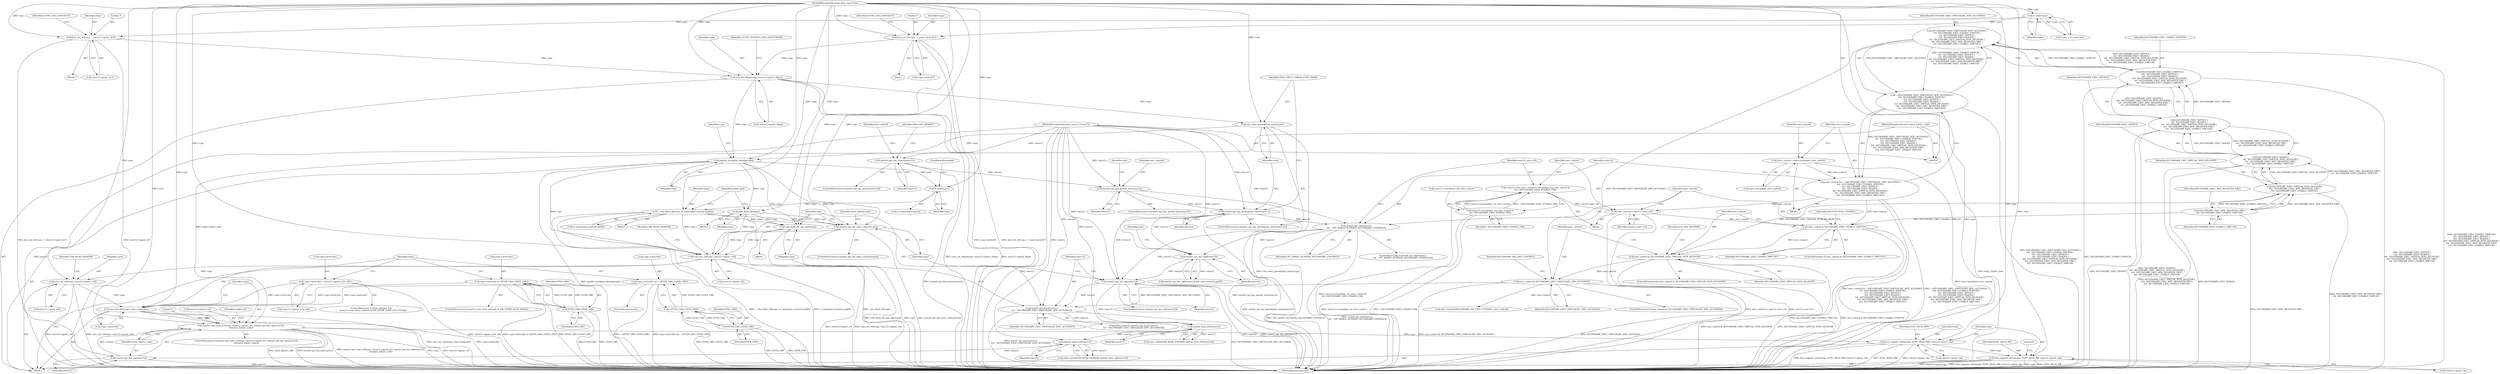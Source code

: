 digraph "0_linux_51aa68e7d57e3217192d88ce90fd5b8ef29ec94f@API" {
"1001007" [label="(Call,kvm_register_write(vcpu, VCPU_REGS_RSP, vmcs12->guest_rsp))"];
"1000962" [label="(Call,nested_vmx_load_cr3(vcpu, vmcs12->guest_cr3, nested_cpu_has_ept(vmcs12),\n\t\t\t\tentry_failure_code))"];
"1000954" [label="(Call,vmx_set_efer(vcpu, vcpu->arch.efer))"];
"1000901" [label="(Call,vmx_set_cr4(vcpu, vmcs12->guest_cr4))"];
"1000892" [label="(Call,vmx_set_cr0(vcpu, vmcs12->guest_cr0))"];
"1000850" [label="(Call,vmx_flush_tlb(vcpu))"];
"1000673" [label="(Call,update_exception_bitmap(vcpu))"];
"1000396" [label="(Call,vmx_set_rflags(vcpu, vmcs12->guest_rflags))"];
"1000323" [label="(Call,kvm_set_dr(vcpu, 7, vmcs12->guest_dr7))"];
"1000130" [label="(Call,to_vmx(vcpu))"];
"1000122" [label="(MethodParameterIn,struct kvm_vcpu *vcpu)"];
"1000336" [label="(Call,kvm_set_dr(vcpu, 7, vcpu->arch.dr7))"];
"1000488" [label="(Call,vmx_start_preemption_timer(vcpu))"];
"1000890" [label="(Call,vmx_flush_tlb_ept_only(vcpu))"];
"1000835" [label="(Call,__vmx_flush_tlb(vcpu, to_vmx(vcpu)->nested.vpid02))"];
"1000839" [label="(Call,to_vmx(vcpu))"];
"1000875" [label="(Call,nested_ept_init_mmu_context(vcpu))"];
"1000934" [label="(Call,vcpu->arch.efer |= (EFER_LMA | EFER_LME))"];
"1000940" [label="(Call,EFER_LMA | EFER_LME)"];
"1000918" [label="(Call,vcpu->arch.efer = vmcs12->guest_ia32_efer)"];
"1000944" [label="(Call,vcpu->arch.efer &= ~(EFER_LMA | EFER_LME))"];
"1000950" [label="(Call,~(EFER_LMA | EFER_LME))"];
"1000951" [label="(Call,EFER_LMA | EFER_LME)"];
"1000967" [label="(Call,nested_cpu_has_ept(vmcs12))"];
"1000908" [label="(Call,nested_read_cr4(vmcs12))"];
"1000899" [label="(Call,nested_read_cr0(vmcs12))"];
"1000871" [label="(Call,nested_cpu_has_ept(vmcs12))"];
"1000800" [label="(Call,nested_cpu_has_vpid(vmcs12))"];
"1000531" [label="(Call,nested_cpu_has(vmcs12,\n\t\t\t\t   CPU_BASED_ACTIVATE_SECONDARY_CONTROLS))"];
"1000486" [label="(Call,nested_cpu_has_preemption_timer(vmcs12))"];
"1000448" [label="(Call,nested_cpu_has_posted_intr(vmcs12))"];
"1000417" [label="(Call,nested_cpu_has_xsaves(vmcs12))"];
"1000123" [label="(MethodParameterIn,struct vmcs12 *vmcs12)"];
"1000886" [label="(Call,nested_cpu_has2(vmcs12,\n\t\t\t\t   SECONDARY_EXEC_VIRTUALIZE_APIC_ACCESSES))"];
"1000583" [label="(Call,exec_control & SECONDARY_EXEC_VIRTUALIZE_APIC_ACCESSES)"];
"1000553" [label="(Call,exec_control & SECONDARY_EXEC_VIRTUAL_INTR_DELIVERY)"];
"1000546" [label="(Call,exec_control & SECONDARY_EXEC_ENABLE_VMFUNC)"];
"1000514" [label="(Call,exec_control &= ~(SECONDARY_EXEC_VIRTUALIZE_APIC_ACCESSES |\n\t\t\t\t  SECONDARY_EXEC_ENABLE_INVPCID |\n\t\t\t\t  SECONDARY_EXEC_RDTSCP |\n\t\t\t\t  SECONDARY_EXEC_XSAVES |\n\t\t\t\t  SECONDARY_EXEC_VIRTUAL_INTR_DELIVERY |\n\t\t\t\t  SECONDARY_EXEC_APIC_REGISTER_VIRT |\n\t\t\t\t  SECONDARY_EXEC_ENABLE_VMFUNC))"];
"1000509" [label="(Call,exec_control = vmx->secondary_exec_control)"];
"1000516" [label="(Call,~(SECONDARY_EXEC_VIRTUALIZE_APIC_ACCESSES |\n\t\t\t\t  SECONDARY_EXEC_ENABLE_INVPCID |\n\t\t\t\t  SECONDARY_EXEC_RDTSCP |\n\t\t\t\t  SECONDARY_EXEC_XSAVES |\n\t\t\t\t  SECONDARY_EXEC_VIRTUAL_INTR_DELIVERY |\n\t\t\t\t  SECONDARY_EXEC_APIC_REGISTER_VIRT |\n\t\t\t\t  SECONDARY_EXEC_ENABLE_VMFUNC))"];
"1000517" [label="(Call,SECONDARY_EXEC_VIRTUALIZE_APIC_ACCESSES |\n\t\t\t\t  SECONDARY_EXEC_ENABLE_INVPCID |\n\t\t\t\t  SECONDARY_EXEC_RDTSCP |\n\t\t\t\t  SECONDARY_EXEC_XSAVES |\n\t\t\t\t  SECONDARY_EXEC_VIRTUAL_INTR_DELIVERY |\n\t\t\t\t  SECONDARY_EXEC_APIC_REGISTER_VIRT |\n\t\t\t\t  SECONDARY_EXEC_ENABLE_VMFUNC)"];
"1000519" [label="(Call,SECONDARY_EXEC_ENABLE_INVPCID |\n\t\t\t\t  SECONDARY_EXEC_RDTSCP |\n\t\t\t\t  SECONDARY_EXEC_XSAVES |\n\t\t\t\t  SECONDARY_EXEC_VIRTUAL_INTR_DELIVERY |\n\t\t\t\t  SECONDARY_EXEC_APIC_REGISTER_VIRT |\n\t\t\t\t  SECONDARY_EXEC_ENABLE_VMFUNC)"];
"1000521" [label="(Call,SECONDARY_EXEC_RDTSCP |\n\t\t\t\t  SECONDARY_EXEC_XSAVES |\n\t\t\t\t  SECONDARY_EXEC_VIRTUAL_INTR_DELIVERY |\n\t\t\t\t  SECONDARY_EXEC_APIC_REGISTER_VIRT |\n\t\t\t\t  SECONDARY_EXEC_ENABLE_VMFUNC)"];
"1000523" [label="(Call,SECONDARY_EXEC_XSAVES |\n\t\t\t\t  SECONDARY_EXEC_VIRTUAL_INTR_DELIVERY |\n\t\t\t\t  SECONDARY_EXEC_APIC_REGISTER_VIRT |\n\t\t\t\t  SECONDARY_EXEC_ENABLE_VMFUNC)"];
"1000525" [label="(Call,SECONDARY_EXEC_VIRTUAL_INTR_DELIVERY |\n\t\t\t\t  SECONDARY_EXEC_APIC_REGISTER_VIRT |\n\t\t\t\t  SECONDARY_EXEC_ENABLE_VMFUNC)"];
"1000527" [label="(Call,SECONDARY_EXEC_APIC_REGISTER_VIRT |\n\t\t\t\t  SECONDARY_EXEC_ENABLE_VMFUNC)"];
"1000542" [label="(Call,exec_control |= vmcs12_exec_ctrl)"];
"1000535" [label="(Call,vmcs12_exec_ctrl = vmcs12->secondary_vm_exec_control &\n\t\t\t\t~SECONDARY_EXEC_ENABLE_PML)"];
"1000537" [label="(Call,vmcs12->secondary_vm_exec_control &\n\t\t\t\t~SECONDARY_EXEC_ENABLE_PML)"];
"1000125" [label="(MethodParameterIn,u32 *entry_failure_code)"];
"1001013" [label="(Call,kvm_register_write(vcpu, VCPU_REGS_RIP, vmcs12->guest_rip))"];
"1000804" [label="(Identifier,vmx)"];
"1000339" [label="(Call,vcpu->arch.dr7)"];
"1000840" [label="(Identifier,vcpu)"];
"1000524" [label="(Identifier,SECONDARY_EXEC_XSAVES)"];
"1000517" [label="(Call,SECONDARY_EXEC_VIRTUALIZE_APIC_ACCESSES |\n\t\t\t\t  SECONDARY_EXEC_ENABLE_INVPCID |\n\t\t\t\t  SECONDARY_EXEC_RDTSCP |\n\t\t\t\t  SECONDARY_EXEC_XSAVES |\n\t\t\t\t  SECONDARY_EXEC_VIRTUAL_INTR_DELIVERY |\n\t\t\t\t  SECONDARY_EXEC_APIC_REGISTER_VIRT |\n\t\t\t\t  SECONDARY_EXEC_ENABLE_VMFUNC)"];
"1000553" [label="(Call,exec_control & SECONDARY_EXEC_VIRTUAL_INTR_DELIVERY)"];
"1000885" [label="(ControlStructure,if (nested_cpu_has2(vmcs12,\n\t\t\t\t   SECONDARY_EXEC_VIRTUALIZE_APIC_ACCESSES)))"];
"1000582" [label="(ControlStructure,if (exec_control & SECONDARY_EXEC_VIRTUALIZE_APIC_ACCESSES))"];
"1000888" [label="(Identifier,SECONDARY_EXEC_VIRTUALIZE_APIC_ACCESSES)"];
"1000555" [label="(Identifier,SECONDARY_EXEC_VIRTUAL_INTR_DELIVERY)"];
"1000548" [label="(Identifier,SECONDARY_EXEC_ENABLE_VMFUNC)"];
"1000872" [label="(Identifier,vmcs12)"];
"1000835" [label="(Call,__vmx_flush_tlb(vcpu, to_vmx(vcpu)->nested.vpid02))"];
"1000583" [label="(Call,exec_control & SECONDARY_EXEC_VIRTUALIZE_APIC_ACCESSES)"];
"1001010" [label="(Call,vmcs12->guest_rsp)"];
"1000126" [label="(Block,)"];
"1000853" [label="(Identifier,enable_pml)"];
"1000417" [label="(Call,nested_cpu_has_xsaves(vmcs12))"];
"1000131" [label="(Identifier,vcpu)"];
"1000968" [label="(Identifier,vmcs12)"];
"1000799" [label="(Call,nested_cpu_has_vpid(vmcs12) && vmx->nested.vpid02)"];
"1000509" [label="(Call,exec_control = vmx->secondary_exec_control)"];
"1000874" [label="(ControlStructure,if (nested_ept_init_mmu_context(vcpu)))"];
"1000918" [label="(Call,vcpu->arch.efer = vmcs12->guest_ia32_efer)"];
"1001021" [label="(MethodReturn,static int)"];
"1000955" [label="(Identifier,vcpu)"];
"1000941" [label="(Identifier,EFER_LMA)"];
"1000534" [label="(Block,)"];
"1000907" [label="(Identifier,CR4_READ_SHADOW)"];
"1001016" [label="(Call,vmcs12->guest_rip)"];
"1000511" [label="(Call,vmx->secondary_exec_control)"];
"1000397" [label="(Identifier,vcpu)"];
"1000529" [label="(Identifier,SECONDARY_EXEC_ENABLE_VMFUNC)"];
"1000962" [label="(Call,nested_vmx_load_cr3(vcpu, vmcs12->guest_cr3, nested_cpu_has_ept(vmcs12),\n\t\t\t\tentry_failure_code))"];
"1000122" [label="(MethodParameterIn,struct kvm_vcpu *vcpu)"];
"1000891" [label="(Identifier,vcpu)"];
"1000547" [label="(Identifier,exec_control)"];
"1000454" [label="(Identifier,vmx)"];
"1000906" [label="(Call,vmcs_writel(CR4_READ_SHADOW, nested_read_cr4(vmcs12)))"];
"1000910" [label="(ControlStructure,if (from_vmentry &&\n\t    (vmcs12->vm_entry_controls & VM_ENTRY_LOAD_IA32_EFER)))"];
"1000326" [label="(Call,vmcs12->guest_dr7)"];
"1000550" [label="(Identifier,VM_FUNCTION_CONTROL)"];
"1000951" [label="(Call,EFER_LMA | EFER_LME)"];
"1000473" [label="(Identifier,exec_control)"];
"1000889" [label="(Block,)"];
"1000944" [label="(Call,vcpu->arch.efer &= ~(EFER_LMA | EFER_LME))"];
"1000880" [label="(Identifier,entry_failure_code)"];
"1000335" [label="(Block,)"];
"1001015" [label="(Identifier,VCPU_REGS_RIP)"];
"1000402" [label="(Identifier,GUEST_PENDING_DBG_EXCEPTIONS)"];
"1000844" [label="(Block,)"];
"1000485" [label="(ControlStructure,if (nested_cpu_has_preemption_timer(vmcs12)))"];
"1000396" [label="(Call,vmx_set_rflags(vcpu, vmcs12->guest_rflags))"];
"1000535" [label="(Call,vmcs12_exec_ctrl = vmcs12->secondary_vm_exec_control &\n\t\t\t\t~SECONDARY_EXEC_ENABLE_PML)"];
"1000836" [label="(Identifier,vcpu)"];
"1000586" [label="(Call,vmcs_write32(SECONDARY_VM_EXEC_CONTROL, exec_control))"];
"1000943" [label="(ControlStructure,else)"];
"1000801" [label="(Identifier,vmcs12)"];
"1000532" [label="(Identifier,vmcs12)"];
"1000519" [label="(Call,SECONDARY_EXEC_ENABLE_INVPCID |\n\t\t\t\t  SECONDARY_EXEC_RDTSCP |\n\t\t\t\t  SECONDARY_EXEC_XSAVES |\n\t\t\t\t  SECONDARY_EXEC_VIRTUAL_INTR_DELIVERY |\n\t\t\t\t  SECONDARY_EXEC_APIC_REGISTER_VIRT |\n\t\t\t\t  SECONDARY_EXEC_ENABLE_VMFUNC)"];
"1000530" [label="(ControlStructure,if (nested_cpu_has(vmcs12,\n\t\t\t\t   CPU_BASED_ACTIVATE_SECONDARY_CONTROLS)))"];
"1000508" [label="(Block,)"];
"1000673" [label="(Call,update_exception_bitmap(vcpu))"];
"1000125" [label="(MethodParameterIn,u32 *entry_failure_code)"];
"1000870" [label="(ControlStructure,if (nested_cpu_has_ept(vmcs12)))"];
"1000837" [label="(Call,to_vmx(vcpu)->nested.vpid02)"];
"1000447" [label="(ControlStructure,if (nested_cpu_has_posted_intr(vmcs12)))"];
"1000908" [label="(Call,nested_read_cr4(vmcs12))"];
"1000522" [label="(Identifier,SECONDARY_EXEC_RDTSCP)"];
"1000945" [label="(Call,vcpu->arch.efer)"];
"1000543" [label="(Identifier,exec_control)"];
"1000336" [label="(Call,kvm_set_dr(vcpu, 7, vcpu->arch.dr7))"];
"1000488" [label="(Call,vmx_start_preemption_timer(vcpu))"];
"1000850" [label="(Call,vmx_flush_tlb(vcpu))"];
"1000537" [label="(Call,vmcs12->secondary_vm_exec_control &\n\t\t\t\t~SECONDARY_EXEC_ENABLE_PML)"];
"1001014" [label="(Identifier,vcpu)"];
"1001009" [label="(Identifier,VCPU_REGS_RSP)"];
"1000899" [label="(Call,nested_read_cr0(vmcs12))"];
"1000487" [label="(Identifier,vmcs12)"];
"1000894" [label="(Call,vmcs12->guest_cr0)"];
"1001007" [label="(Call,kvm_register_write(vcpu, VCPU_REGS_RSP, vmcs12->guest_rsp))"];
"1000890" [label="(Call,vmx_flush_tlb_ept_only(vcpu))"];
"1000542" [label="(Call,exec_control |= vmcs12_exec_ctrl)"];
"1000903" [label="(Call,vmcs12->guest_cr4)"];
"1000545" [label="(ControlStructure,if (exec_control & SECONDARY_EXEC_ENABLE_VMFUNC))"];
"1000900" [label="(Identifier,vmcs12)"];
"1000510" [label="(Identifier,exec_control)"];
"1000521" [label="(Call,SECONDARY_EXEC_RDTSCP |\n\t\t\t\t  SECONDARY_EXEC_XSAVES |\n\t\t\t\t  SECONDARY_EXEC_VIRTUAL_INTR_DELIVERY |\n\t\t\t\t  SECONDARY_EXEC_APIC_REGISTER_VIRT |\n\t\t\t\t  SECONDARY_EXEC_ENABLE_VMFUNC)"];
"1000418" [label="(Identifier,vmcs12)"];
"1000886" [label="(Call,nested_cpu_has2(vmcs12,\n\t\t\t\t   SECONDARY_EXEC_VIRTUALIZE_APIC_ACCESSES))"];
"1000971" [label="(Literal,1)"];
"1000952" [label="(Identifier,EFER_LMA)"];
"1000123" [label="(MethodParameterIn,struct vmcs12 *vmcs12)"];
"1000523" [label="(Call,SECONDARY_EXEC_XSAVES |\n\t\t\t\t  SECONDARY_EXEC_VIRTUAL_INTR_DELIVERY |\n\t\t\t\t  SECONDARY_EXEC_APIC_REGISTER_VIRT |\n\t\t\t\t  SECONDARY_EXEC_ENABLE_VMFUNC)"];
"1000935" [label="(Call,vcpu->arch.efer)"];
"1000520" [label="(Identifier,SECONDARY_EXEC_ENABLE_INVPCID)"];
"1000825" [label="(Block,)"];
"1000934" [label="(Call,vcpu->arch.efer |= (EFER_LMA | EFER_LME))"];
"1001008" [label="(Identifier,vcpu)"];
"1000956" [label="(Call,vcpu->arch.efer)"];
"1000674" [label="(Identifier,vcpu)"];
"1000841" [label="(FieldIdentifier,nested)"];
"1000398" [label="(Call,vmcs12->guest_rflags)"];
"1000950" [label="(Call,~(EFER_LMA | EFER_LME))"];
"1000558" [label="(Identifier,EOI_EXIT_BITMAP0)"];
"1000871" [label="(Call,nested_cpu_has_ept(vmcs12))"];
"1000893" [label="(Identifier,vcpu)"];
"1000892" [label="(Call,vmx_set_cr0(vcpu, vmcs12->guest_cr0))"];
"1000963" [label="(Identifier,vcpu)"];
"1000838" [label="(Call,to_vmx(vcpu)->nested)"];
"1000940" [label="(Call,EFER_LMA | EFER_LME)"];
"1000533" [label="(Identifier,CPU_BASED_ACTIVATE_SECONDARY_CONTROLS)"];
"1000345" [label="(Identifier,GUEST_IA32_DEBUGCTL)"];
"1000919" [label="(Call,vcpu->arch.efer)"];
"1000924" [label="(Call,vmcs12->guest_ia32_efer)"];
"1000587" [label="(Identifier,SECONDARY_VM_EXEC_CONTROL)"];
"1000875" [label="(Call,nested_ept_init_mmu_context(vcpu))"];
"1000514" [label="(Call,exec_control &= ~(SECONDARY_EXEC_VIRTUALIZE_APIC_ACCESSES |\n\t\t\t\t  SECONDARY_EXEC_ENABLE_INVPCID |\n\t\t\t\t  SECONDARY_EXEC_RDTSCP |\n\t\t\t\t  SECONDARY_EXEC_XSAVES |\n\t\t\t\t  SECONDARY_EXEC_VIRTUAL_INTR_DELIVERY |\n\t\t\t\t  SECONDARY_EXEC_APIC_REGISTER_VIRT |\n\t\t\t\t  SECONDARY_EXEC_ENABLE_VMFUNC))"];
"1000330" [label="(Identifier,GUEST_IA32_DEBUGCTL)"];
"1000901" [label="(Call,vmx_set_cr4(vcpu, vmcs12->guest_cr4))"];
"1000953" [label="(Identifier,EFER_LME)"];
"1000954" [label="(Call,vmx_set_efer(vcpu, vcpu->arch.efer))"];
"1000544" [label="(Identifier,vmcs12_exec_ctrl)"];
"1000584" [label="(Identifier,exec_control)"];
"1000887" [label="(Identifier,vmcs12)"];
"1000678" [label="(Identifier,vcpu)"];
"1000552" [label="(ControlStructure,if (exec_control & SECONDARY_EXEC_VIRTUAL_INTR_DELIVERY))"];
"1000969" [label="(Identifier,entry_failure_code)"];
"1000526" [label="(Identifier,SECONDARY_EXEC_VIRTUAL_INTR_DELIVERY)"];
"1000538" [label="(Call,vmcs12->secondary_vm_exec_control)"];
"1000515" [label="(Identifier,exec_control)"];
"1000486" [label="(Call,nested_cpu_has_preemption_timer(vmcs12))"];
"1000449" [label="(Identifier,vmcs12)"];
"1000876" [label="(Identifier,vcpu)"];
"1000130" [label="(Call,to_vmx(vcpu))"];
"1000964" [label="(Call,vmcs12->guest_cr3)"];
"1000536" [label="(Identifier,vmcs12_exec_ctrl)"];
"1000585" [label="(Identifier,SECONDARY_EXEC_VIRTUALIZE_APIC_ACCESSES)"];
"1000967" [label="(Call,nested_cpu_has_ept(vmcs12))"];
"1000851" [label="(Identifier,vcpu)"];
"1000902" [label="(Identifier,vcpu)"];
"1000554" [label="(Identifier,exec_control)"];
"1000898" [label="(Identifier,CR0_READ_SHADOW)"];
"1000961" [label="(ControlStructure,if (nested_vmx_load_cr3(vcpu, vmcs12->guest_cr3, nested_cpu_has_ept(vmcs12),\n\t\t\t\tentry_failure_code)))"];
"1000324" [label="(Identifier,vcpu)"];
"1000942" [label="(Identifier,EFER_LME)"];
"1000448" [label="(Call,nested_cpu_has_posted_intr(vmcs12))"];
"1000528" [label="(Identifier,SECONDARY_EXEC_APIC_REGISTER_VIRT)"];
"1000323" [label="(Call,kvm_set_dr(vcpu, 7, vmcs12->guest_dr7))"];
"1000527" [label="(Call,SECONDARY_EXEC_APIC_REGISTER_VIRT |\n\t\t\t\t  SECONDARY_EXEC_ENABLE_VMFUNC)"];
"1000325" [label="(Literal,7)"];
"1000416" [label="(ControlStructure,if (nested_cpu_has_xsaves(vmcs12)))"];
"1000491" [label="(Identifier,PAGE_FAULT_ERROR_CODE_MASK)"];
"1000322" [label="(Block,)"];
"1000897" [label="(Call,vmcs_writel(CR0_READ_SHADOW, nested_read_cr0(vmcs12)))"];
"1000839" [label="(Call,to_vmx(vcpu))"];
"1000974" [label="(Identifier,enable_ept)"];
"1000800" [label="(Call,nested_cpu_has_vpid(vmcs12))"];
"1000928" [label="(ControlStructure,if (vmcs12->vm_entry_controls & VM_ENTRY_IA32E_MODE))"];
"1000546" [label="(Call,exec_control & SECONDARY_EXEC_ENABLE_VMFUNC)"];
"1000338" [label="(Literal,7)"];
"1000531" [label="(Call,nested_cpu_has(vmcs12,\n\t\t\t\t   CPU_BASED_ACTIVATE_SECONDARY_CONTROLS))"];
"1001013" [label="(Call,kvm_register_write(vcpu, VCPU_REGS_RIP, vmcs12->guest_rip))"];
"1000337" [label="(Identifier,vcpu)"];
"1000541" [label="(Identifier,~SECONDARY_EXEC_ENABLE_PML)"];
"1000128" [label="(Call,*vmx = to_vmx(vcpu))"];
"1001020" [label="(Literal,0)"];
"1000525" [label="(Call,SECONDARY_EXEC_VIRTUAL_INTR_DELIVERY |\n\t\t\t\t  SECONDARY_EXEC_APIC_REGISTER_VIRT |\n\t\t\t\t  SECONDARY_EXEC_ENABLE_VMFUNC)"];
"1000516" [label="(Call,~(SECONDARY_EXEC_VIRTUALIZE_APIC_ACCESSES |\n\t\t\t\t  SECONDARY_EXEC_ENABLE_INVPCID |\n\t\t\t\t  SECONDARY_EXEC_RDTSCP |\n\t\t\t\t  SECONDARY_EXEC_XSAVES |\n\t\t\t\t  SECONDARY_EXEC_VIRTUAL_INTR_DELIVERY |\n\t\t\t\t  SECONDARY_EXEC_APIC_REGISTER_VIRT |\n\t\t\t\t  SECONDARY_EXEC_ENABLE_VMFUNC))"];
"1000518" [label="(Identifier,SECONDARY_EXEC_VIRTUALIZE_APIC_ACCESSES)"];
"1000909" [label="(Identifier,vmcs12)"];
"1000425" [label="(Identifier,exec_control)"];
"1000420" [label="(Identifier,XSS_EXIT_BITMAP)"];
"1000489" [label="(Identifier,vcpu)"];
"1001007" -> "1000126"  [label="AST: "];
"1001007" -> "1001010"  [label="CFG: "];
"1001008" -> "1001007"  [label="AST: "];
"1001009" -> "1001007"  [label="AST: "];
"1001010" -> "1001007"  [label="AST: "];
"1001014" -> "1001007"  [label="CFG: "];
"1001007" -> "1001021"  [label="DDG: kvm_register_write(vcpu, VCPU_REGS_RSP, vmcs12->guest_rsp)"];
"1001007" -> "1001021"  [label="DDG: VCPU_REGS_RSP"];
"1001007" -> "1001021"  [label="DDG: vmcs12->guest_rsp"];
"1000962" -> "1001007"  [label="DDG: vcpu"];
"1000122" -> "1001007"  [label="DDG: vcpu"];
"1001007" -> "1001013"  [label="DDG: vcpu"];
"1000962" -> "1000961"  [label="AST: "];
"1000962" -> "1000969"  [label="CFG: "];
"1000963" -> "1000962"  [label="AST: "];
"1000964" -> "1000962"  [label="AST: "];
"1000967" -> "1000962"  [label="AST: "];
"1000969" -> "1000962"  [label="AST: "];
"1000971" -> "1000962"  [label="CFG: "];
"1000974" -> "1000962"  [label="CFG: "];
"1000962" -> "1001021"  [label="DDG: vmcs12->guest_cr3"];
"1000962" -> "1001021"  [label="DDG: entry_failure_code"];
"1000962" -> "1001021"  [label="DDG: nested_cpu_has_ept(vmcs12)"];
"1000962" -> "1001021"  [label="DDG: nested_vmx_load_cr3(vcpu, vmcs12->guest_cr3, nested_cpu_has_ept(vmcs12),\n\t\t\t\tentry_failure_code)"];
"1000962" -> "1001021"  [label="DDG: vcpu"];
"1000954" -> "1000962"  [label="DDG: vcpu"];
"1000122" -> "1000962"  [label="DDG: vcpu"];
"1000967" -> "1000962"  [label="DDG: vmcs12"];
"1000125" -> "1000962"  [label="DDG: entry_failure_code"];
"1000954" -> "1000126"  [label="AST: "];
"1000954" -> "1000956"  [label="CFG: "];
"1000955" -> "1000954"  [label="AST: "];
"1000956" -> "1000954"  [label="AST: "];
"1000963" -> "1000954"  [label="CFG: "];
"1000954" -> "1001021"  [label="DDG: vmx_set_efer(vcpu, vcpu->arch.efer)"];
"1000954" -> "1001021"  [label="DDG: vcpu->arch.efer"];
"1000901" -> "1000954"  [label="DDG: vcpu"];
"1000122" -> "1000954"  [label="DDG: vcpu"];
"1000934" -> "1000954"  [label="DDG: vcpu->arch.efer"];
"1000918" -> "1000954"  [label="DDG: vcpu->arch.efer"];
"1000944" -> "1000954"  [label="DDG: vcpu->arch.efer"];
"1000901" -> "1000126"  [label="AST: "];
"1000901" -> "1000903"  [label="CFG: "];
"1000902" -> "1000901"  [label="AST: "];
"1000903" -> "1000901"  [label="AST: "];
"1000907" -> "1000901"  [label="CFG: "];
"1000901" -> "1001021"  [label="DDG: vmcs12->guest_cr4"];
"1000901" -> "1001021"  [label="DDG: vmx_set_cr4(vcpu, vmcs12->guest_cr4)"];
"1000892" -> "1000901"  [label="DDG: vcpu"];
"1000122" -> "1000901"  [label="DDG: vcpu"];
"1000892" -> "1000126"  [label="AST: "];
"1000892" -> "1000894"  [label="CFG: "];
"1000893" -> "1000892"  [label="AST: "];
"1000894" -> "1000892"  [label="AST: "];
"1000898" -> "1000892"  [label="CFG: "];
"1000892" -> "1001021"  [label="DDG: vmx_set_cr0(vcpu, vmcs12->guest_cr0)"];
"1000892" -> "1001021"  [label="DDG: vmcs12->guest_cr0"];
"1000850" -> "1000892"  [label="DDG: vcpu"];
"1000890" -> "1000892"  [label="DDG: vcpu"];
"1000673" -> "1000892"  [label="DDG: vcpu"];
"1000835" -> "1000892"  [label="DDG: vcpu"];
"1000875" -> "1000892"  [label="DDG: vcpu"];
"1000122" -> "1000892"  [label="DDG: vcpu"];
"1000850" -> "1000844"  [label="AST: "];
"1000850" -> "1000851"  [label="CFG: "];
"1000851" -> "1000850"  [label="AST: "];
"1000853" -> "1000850"  [label="CFG: "];
"1000850" -> "1001021"  [label="DDG: vmx_flush_tlb(vcpu)"];
"1000673" -> "1000850"  [label="DDG: vcpu"];
"1000122" -> "1000850"  [label="DDG: vcpu"];
"1000850" -> "1000875"  [label="DDG: vcpu"];
"1000850" -> "1000890"  [label="DDG: vcpu"];
"1000673" -> "1000126"  [label="AST: "];
"1000673" -> "1000674"  [label="CFG: "];
"1000674" -> "1000673"  [label="AST: "];
"1000678" -> "1000673"  [label="CFG: "];
"1000673" -> "1001021"  [label="DDG: update_exception_bitmap(vcpu)"];
"1000396" -> "1000673"  [label="DDG: vcpu"];
"1000488" -> "1000673"  [label="DDG: vcpu"];
"1000122" -> "1000673"  [label="DDG: vcpu"];
"1000673" -> "1000839"  [label="DDG: vcpu"];
"1000673" -> "1000875"  [label="DDG: vcpu"];
"1000673" -> "1000890"  [label="DDG: vcpu"];
"1000396" -> "1000126"  [label="AST: "];
"1000396" -> "1000398"  [label="CFG: "];
"1000397" -> "1000396"  [label="AST: "];
"1000398" -> "1000396"  [label="AST: "];
"1000402" -> "1000396"  [label="CFG: "];
"1000396" -> "1001021"  [label="DDG: vmx_set_rflags(vcpu, vmcs12->guest_rflags)"];
"1000396" -> "1001021"  [label="DDG: vmcs12->guest_rflags"];
"1000323" -> "1000396"  [label="DDG: vcpu"];
"1000336" -> "1000396"  [label="DDG: vcpu"];
"1000122" -> "1000396"  [label="DDG: vcpu"];
"1000396" -> "1000488"  [label="DDG: vcpu"];
"1000323" -> "1000322"  [label="AST: "];
"1000323" -> "1000326"  [label="CFG: "];
"1000324" -> "1000323"  [label="AST: "];
"1000325" -> "1000323"  [label="AST: "];
"1000326" -> "1000323"  [label="AST: "];
"1000330" -> "1000323"  [label="CFG: "];
"1000323" -> "1001021"  [label="DDG: vmcs12->guest_dr7"];
"1000323" -> "1001021"  [label="DDG: kvm_set_dr(vcpu, 7, vmcs12->guest_dr7)"];
"1000130" -> "1000323"  [label="DDG: vcpu"];
"1000122" -> "1000323"  [label="DDG: vcpu"];
"1000130" -> "1000128"  [label="AST: "];
"1000130" -> "1000131"  [label="CFG: "];
"1000131" -> "1000130"  [label="AST: "];
"1000128" -> "1000130"  [label="CFG: "];
"1000130" -> "1000128"  [label="DDG: vcpu"];
"1000122" -> "1000130"  [label="DDG: vcpu"];
"1000130" -> "1000336"  [label="DDG: vcpu"];
"1000122" -> "1000121"  [label="AST: "];
"1000122" -> "1001021"  [label="DDG: vcpu"];
"1000122" -> "1000336"  [label="DDG: vcpu"];
"1000122" -> "1000488"  [label="DDG: vcpu"];
"1000122" -> "1000835"  [label="DDG: vcpu"];
"1000122" -> "1000839"  [label="DDG: vcpu"];
"1000122" -> "1000875"  [label="DDG: vcpu"];
"1000122" -> "1000890"  [label="DDG: vcpu"];
"1000122" -> "1001013"  [label="DDG: vcpu"];
"1000336" -> "1000335"  [label="AST: "];
"1000336" -> "1000339"  [label="CFG: "];
"1000337" -> "1000336"  [label="AST: "];
"1000338" -> "1000336"  [label="AST: "];
"1000339" -> "1000336"  [label="AST: "];
"1000345" -> "1000336"  [label="CFG: "];
"1000336" -> "1001021"  [label="DDG: vcpu->arch.dr7"];
"1000336" -> "1001021"  [label="DDG: kvm_set_dr(vcpu, 7, vcpu->arch.dr7)"];
"1000488" -> "1000485"  [label="AST: "];
"1000488" -> "1000489"  [label="CFG: "];
"1000489" -> "1000488"  [label="AST: "];
"1000491" -> "1000488"  [label="CFG: "];
"1000488" -> "1001021"  [label="DDG: vmx_start_preemption_timer(vcpu)"];
"1000890" -> "1000889"  [label="AST: "];
"1000890" -> "1000891"  [label="CFG: "];
"1000891" -> "1000890"  [label="AST: "];
"1000893" -> "1000890"  [label="CFG: "];
"1000890" -> "1001021"  [label="DDG: vmx_flush_tlb_ept_only(vcpu)"];
"1000835" -> "1000890"  [label="DDG: vcpu"];
"1000835" -> "1000825"  [label="AST: "];
"1000835" -> "1000837"  [label="CFG: "];
"1000836" -> "1000835"  [label="AST: "];
"1000837" -> "1000835"  [label="AST: "];
"1000853" -> "1000835"  [label="CFG: "];
"1000835" -> "1001021"  [label="DDG: __vmx_flush_tlb(vcpu, to_vmx(vcpu)->nested.vpid02)"];
"1000835" -> "1001021"  [label="DDG: to_vmx(vcpu)->nested.vpid02"];
"1000839" -> "1000835"  [label="DDG: vcpu"];
"1000835" -> "1000875"  [label="DDG: vcpu"];
"1000839" -> "1000838"  [label="AST: "];
"1000839" -> "1000840"  [label="CFG: "];
"1000840" -> "1000839"  [label="AST: "];
"1000841" -> "1000839"  [label="CFG: "];
"1000875" -> "1000874"  [label="AST: "];
"1000875" -> "1000876"  [label="CFG: "];
"1000876" -> "1000875"  [label="AST: "];
"1000880" -> "1000875"  [label="CFG: "];
"1000893" -> "1000875"  [label="CFG: "];
"1000875" -> "1001021"  [label="DDG: vcpu"];
"1000875" -> "1001021"  [label="DDG: nested_ept_init_mmu_context(vcpu)"];
"1000934" -> "1000928"  [label="AST: "];
"1000934" -> "1000940"  [label="CFG: "];
"1000935" -> "1000934"  [label="AST: "];
"1000940" -> "1000934"  [label="AST: "];
"1000955" -> "1000934"  [label="CFG: "];
"1000934" -> "1001021"  [label="DDG: vcpu->arch.efer |= (EFER_LMA | EFER_LME)"];
"1000934" -> "1001021"  [label="DDG: EFER_LMA | EFER_LME"];
"1000940" -> "1000934"  [label="DDG: EFER_LMA"];
"1000940" -> "1000934"  [label="DDG: EFER_LME"];
"1000940" -> "1000942"  [label="CFG: "];
"1000941" -> "1000940"  [label="AST: "];
"1000942" -> "1000940"  [label="AST: "];
"1000940" -> "1001021"  [label="DDG: EFER_LME"];
"1000940" -> "1001021"  [label="DDG: EFER_LMA"];
"1000918" -> "1000910"  [label="AST: "];
"1000918" -> "1000924"  [label="CFG: "];
"1000919" -> "1000918"  [label="AST: "];
"1000924" -> "1000918"  [label="AST: "];
"1000955" -> "1000918"  [label="CFG: "];
"1000918" -> "1001021"  [label="DDG: vmcs12->guest_ia32_efer"];
"1000944" -> "1000943"  [label="AST: "];
"1000944" -> "1000950"  [label="CFG: "];
"1000945" -> "1000944"  [label="AST: "];
"1000950" -> "1000944"  [label="AST: "];
"1000955" -> "1000944"  [label="CFG: "];
"1000944" -> "1001021"  [label="DDG: ~(EFER_LMA | EFER_LME)"];
"1000944" -> "1001021"  [label="DDG: vcpu->arch.efer &= ~(EFER_LMA | EFER_LME)"];
"1000950" -> "1000944"  [label="DDG: EFER_LMA | EFER_LME"];
"1000950" -> "1000951"  [label="CFG: "];
"1000951" -> "1000950"  [label="AST: "];
"1000950" -> "1001021"  [label="DDG: EFER_LMA | EFER_LME"];
"1000951" -> "1000950"  [label="DDG: EFER_LMA"];
"1000951" -> "1000950"  [label="DDG: EFER_LME"];
"1000951" -> "1000953"  [label="CFG: "];
"1000952" -> "1000951"  [label="AST: "];
"1000953" -> "1000951"  [label="AST: "];
"1000951" -> "1001021"  [label="DDG: EFER_LME"];
"1000951" -> "1001021"  [label="DDG: EFER_LMA"];
"1000967" -> "1000968"  [label="CFG: "];
"1000968" -> "1000967"  [label="AST: "];
"1000969" -> "1000967"  [label="CFG: "];
"1000967" -> "1001021"  [label="DDG: vmcs12"];
"1000908" -> "1000967"  [label="DDG: vmcs12"];
"1000123" -> "1000967"  [label="DDG: vmcs12"];
"1000908" -> "1000906"  [label="AST: "];
"1000908" -> "1000909"  [label="CFG: "];
"1000909" -> "1000908"  [label="AST: "];
"1000906" -> "1000908"  [label="CFG: "];
"1000908" -> "1000906"  [label="DDG: vmcs12"];
"1000899" -> "1000908"  [label="DDG: vmcs12"];
"1000123" -> "1000908"  [label="DDG: vmcs12"];
"1000899" -> "1000897"  [label="AST: "];
"1000899" -> "1000900"  [label="CFG: "];
"1000900" -> "1000899"  [label="AST: "];
"1000897" -> "1000899"  [label="CFG: "];
"1000899" -> "1000897"  [label="DDG: vmcs12"];
"1000871" -> "1000899"  [label="DDG: vmcs12"];
"1000886" -> "1000899"  [label="DDG: vmcs12"];
"1000123" -> "1000899"  [label="DDG: vmcs12"];
"1000871" -> "1000870"  [label="AST: "];
"1000871" -> "1000872"  [label="CFG: "];
"1000872" -> "1000871"  [label="AST: "];
"1000876" -> "1000871"  [label="CFG: "];
"1000887" -> "1000871"  [label="CFG: "];
"1000871" -> "1001021"  [label="DDG: vmcs12"];
"1000871" -> "1001021"  [label="DDG: nested_cpu_has_ept(vmcs12)"];
"1000800" -> "1000871"  [label="DDG: vmcs12"];
"1000531" -> "1000871"  [label="DDG: vmcs12"];
"1000486" -> "1000871"  [label="DDG: vmcs12"];
"1000123" -> "1000871"  [label="DDG: vmcs12"];
"1000871" -> "1000886"  [label="DDG: vmcs12"];
"1000800" -> "1000799"  [label="AST: "];
"1000800" -> "1000801"  [label="CFG: "];
"1000801" -> "1000800"  [label="AST: "];
"1000804" -> "1000800"  [label="CFG: "];
"1000799" -> "1000800"  [label="CFG: "];
"1000800" -> "1000799"  [label="DDG: vmcs12"];
"1000531" -> "1000800"  [label="DDG: vmcs12"];
"1000486" -> "1000800"  [label="DDG: vmcs12"];
"1000123" -> "1000800"  [label="DDG: vmcs12"];
"1000531" -> "1000530"  [label="AST: "];
"1000531" -> "1000533"  [label="CFG: "];
"1000532" -> "1000531"  [label="AST: "];
"1000533" -> "1000531"  [label="AST: "];
"1000536" -> "1000531"  [label="CFG: "];
"1000547" -> "1000531"  [label="CFG: "];
"1000531" -> "1001021"  [label="DDG: CPU_BASED_ACTIVATE_SECONDARY_CONTROLS"];
"1000531" -> "1001021"  [label="DDG: nested_cpu_has(vmcs12,\n\t\t\t\t   CPU_BASED_ACTIVATE_SECONDARY_CONTROLS)"];
"1000486" -> "1000531"  [label="DDG: vmcs12"];
"1000123" -> "1000531"  [label="DDG: vmcs12"];
"1000486" -> "1000485"  [label="AST: "];
"1000486" -> "1000487"  [label="CFG: "];
"1000487" -> "1000486"  [label="AST: "];
"1000489" -> "1000486"  [label="CFG: "];
"1000491" -> "1000486"  [label="CFG: "];
"1000486" -> "1001021"  [label="DDG: nested_cpu_has_preemption_timer(vmcs12)"];
"1000448" -> "1000486"  [label="DDG: vmcs12"];
"1000123" -> "1000486"  [label="DDG: vmcs12"];
"1000448" -> "1000447"  [label="AST: "];
"1000448" -> "1000449"  [label="CFG: "];
"1000449" -> "1000448"  [label="AST: "];
"1000454" -> "1000448"  [label="CFG: "];
"1000473" -> "1000448"  [label="CFG: "];
"1000448" -> "1001021"  [label="DDG: nested_cpu_has_posted_intr(vmcs12)"];
"1000417" -> "1000448"  [label="DDG: vmcs12"];
"1000123" -> "1000448"  [label="DDG: vmcs12"];
"1000417" -> "1000416"  [label="AST: "];
"1000417" -> "1000418"  [label="CFG: "];
"1000418" -> "1000417"  [label="AST: "];
"1000420" -> "1000417"  [label="CFG: "];
"1000425" -> "1000417"  [label="CFG: "];
"1000417" -> "1001021"  [label="DDG: nested_cpu_has_xsaves(vmcs12)"];
"1000123" -> "1000417"  [label="DDG: vmcs12"];
"1000123" -> "1000121"  [label="AST: "];
"1000123" -> "1001021"  [label="DDG: vmcs12"];
"1000123" -> "1000886"  [label="DDG: vmcs12"];
"1000886" -> "1000885"  [label="AST: "];
"1000886" -> "1000888"  [label="CFG: "];
"1000887" -> "1000886"  [label="AST: "];
"1000888" -> "1000886"  [label="AST: "];
"1000891" -> "1000886"  [label="CFG: "];
"1000893" -> "1000886"  [label="CFG: "];
"1000886" -> "1001021"  [label="DDG: nested_cpu_has2(vmcs12,\n\t\t\t\t   SECONDARY_EXEC_VIRTUALIZE_APIC_ACCESSES)"];
"1000886" -> "1001021"  [label="DDG: SECONDARY_EXEC_VIRTUALIZE_APIC_ACCESSES"];
"1000583" -> "1000886"  [label="DDG: SECONDARY_EXEC_VIRTUALIZE_APIC_ACCESSES"];
"1000583" -> "1000582"  [label="AST: "];
"1000583" -> "1000585"  [label="CFG: "];
"1000584" -> "1000583"  [label="AST: "];
"1000585" -> "1000583"  [label="AST: "];
"1000587" -> "1000583"  [label="CFG: "];
"1000583" -> "1001021"  [label="DDG: exec_control & SECONDARY_EXEC_VIRTUALIZE_APIC_ACCESSES"];
"1000583" -> "1001021"  [label="DDG: SECONDARY_EXEC_VIRTUALIZE_APIC_ACCESSES"];
"1000553" -> "1000583"  [label="DDG: exec_control"];
"1000517" -> "1000583"  [label="DDG: SECONDARY_EXEC_VIRTUALIZE_APIC_ACCESSES"];
"1000583" -> "1000586"  [label="DDG: exec_control"];
"1000553" -> "1000552"  [label="AST: "];
"1000553" -> "1000555"  [label="CFG: "];
"1000554" -> "1000553"  [label="AST: "];
"1000555" -> "1000553"  [label="AST: "];
"1000558" -> "1000553"  [label="CFG: "];
"1000584" -> "1000553"  [label="CFG: "];
"1000553" -> "1001021"  [label="DDG: exec_control & SECONDARY_EXEC_VIRTUAL_INTR_DELIVERY"];
"1000553" -> "1001021"  [label="DDG: SECONDARY_EXEC_VIRTUAL_INTR_DELIVERY"];
"1000546" -> "1000553"  [label="DDG: exec_control"];
"1000525" -> "1000553"  [label="DDG: SECONDARY_EXEC_VIRTUAL_INTR_DELIVERY"];
"1000546" -> "1000545"  [label="AST: "];
"1000546" -> "1000548"  [label="CFG: "];
"1000547" -> "1000546"  [label="AST: "];
"1000548" -> "1000546"  [label="AST: "];
"1000550" -> "1000546"  [label="CFG: "];
"1000554" -> "1000546"  [label="CFG: "];
"1000546" -> "1001021"  [label="DDG: SECONDARY_EXEC_ENABLE_VMFUNC"];
"1000546" -> "1001021"  [label="DDG: exec_control & SECONDARY_EXEC_ENABLE_VMFUNC"];
"1000514" -> "1000546"  [label="DDG: exec_control"];
"1000542" -> "1000546"  [label="DDG: exec_control"];
"1000527" -> "1000546"  [label="DDG: SECONDARY_EXEC_ENABLE_VMFUNC"];
"1000514" -> "1000508"  [label="AST: "];
"1000514" -> "1000516"  [label="CFG: "];
"1000515" -> "1000514"  [label="AST: "];
"1000516" -> "1000514"  [label="AST: "];
"1000532" -> "1000514"  [label="CFG: "];
"1000514" -> "1001021"  [label="DDG: exec_control &= ~(SECONDARY_EXEC_VIRTUALIZE_APIC_ACCESSES |\n\t\t\t\t  SECONDARY_EXEC_ENABLE_INVPCID |\n\t\t\t\t  SECONDARY_EXEC_RDTSCP |\n\t\t\t\t  SECONDARY_EXEC_XSAVES |\n\t\t\t\t  SECONDARY_EXEC_VIRTUAL_INTR_DELIVERY |\n\t\t\t\t  SECONDARY_EXEC_APIC_REGISTER_VIRT |\n\t\t\t\t  SECONDARY_EXEC_ENABLE_VMFUNC)"];
"1000514" -> "1001021"  [label="DDG: ~(SECONDARY_EXEC_VIRTUALIZE_APIC_ACCESSES |\n\t\t\t\t  SECONDARY_EXEC_ENABLE_INVPCID |\n\t\t\t\t  SECONDARY_EXEC_RDTSCP |\n\t\t\t\t  SECONDARY_EXEC_XSAVES |\n\t\t\t\t  SECONDARY_EXEC_VIRTUAL_INTR_DELIVERY |\n\t\t\t\t  SECONDARY_EXEC_APIC_REGISTER_VIRT |\n\t\t\t\t  SECONDARY_EXEC_ENABLE_VMFUNC)"];
"1000509" -> "1000514"  [label="DDG: exec_control"];
"1000516" -> "1000514"  [label="DDG: SECONDARY_EXEC_VIRTUALIZE_APIC_ACCESSES |\n\t\t\t\t  SECONDARY_EXEC_ENABLE_INVPCID |\n\t\t\t\t  SECONDARY_EXEC_RDTSCP |\n\t\t\t\t  SECONDARY_EXEC_XSAVES |\n\t\t\t\t  SECONDARY_EXEC_VIRTUAL_INTR_DELIVERY |\n\t\t\t\t  SECONDARY_EXEC_APIC_REGISTER_VIRT |\n\t\t\t\t  SECONDARY_EXEC_ENABLE_VMFUNC"];
"1000514" -> "1000542"  [label="DDG: exec_control"];
"1000509" -> "1000508"  [label="AST: "];
"1000509" -> "1000511"  [label="CFG: "];
"1000510" -> "1000509"  [label="AST: "];
"1000511" -> "1000509"  [label="AST: "];
"1000515" -> "1000509"  [label="CFG: "];
"1000509" -> "1001021"  [label="DDG: vmx->secondary_exec_control"];
"1000516" -> "1000517"  [label="CFG: "];
"1000517" -> "1000516"  [label="AST: "];
"1000516" -> "1001021"  [label="DDG: SECONDARY_EXEC_VIRTUALIZE_APIC_ACCESSES |\n\t\t\t\t  SECONDARY_EXEC_ENABLE_INVPCID |\n\t\t\t\t  SECONDARY_EXEC_RDTSCP |\n\t\t\t\t  SECONDARY_EXEC_XSAVES |\n\t\t\t\t  SECONDARY_EXEC_VIRTUAL_INTR_DELIVERY |\n\t\t\t\t  SECONDARY_EXEC_APIC_REGISTER_VIRT |\n\t\t\t\t  SECONDARY_EXEC_ENABLE_VMFUNC"];
"1000517" -> "1000516"  [label="DDG: SECONDARY_EXEC_VIRTUALIZE_APIC_ACCESSES"];
"1000517" -> "1000516"  [label="DDG: SECONDARY_EXEC_ENABLE_INVPCID |\n\t\t\t\t  SECONDARY_EXEC_RDTSCP |\n\t\t\t\t  SECONDARY_EXEC_XSAVES |\n\t\t\t\t  SECONDARY_EXEC_VIRTUAL_INTR_DELIVERY |\n\t\t\t\t  SECONDARY_EXEC_APIC_REGISTER_VIRT |\n\t\t\t\t  SECONDARY_EXEC_ENABLE_VMFUNC"];
"1000517" -> "1000519"  [label="CFG: "];
"1000518" -> "1000517"  [label="AST: "];
"1000519" -> "1000517"  [label="AST: "];
"1000517" -> "1001021"  [label="DDG: SECONDARY_EXEC_ENABLE_INVPCID |\n\t\t\t\t  SECONDARY_EXEC_RDTSCP |\n\t\t\t\t  SECONDARY_EXEC_XSAVES |\n\t\t\t\t  SECONDARY_EXEC_VIRTUAL_INTR_DELIVERY |\n\t\t\t\t  SECONDARY_EXEC_APIC_REGISTER_VIRT |\n\t\t\t\t  SECONDARY_EXEC_ENABLE_VMFUNC"];
"1000519" -> "1000517"  [label="DDG: SECONDARY_EXEC_ENABLE_INVPCID"];
"1000519" -> "1000517"  [label="DDG: SECONDARY_EXEC_RDTSCP |\n\t\t\t\t  SECONDARY_EXEC_XSAVES |\n\t\t\t\t  SECONDARY_EXEC_VIRTUAL_INTR_DELIVERY |\n\t\t\t\t  SECONDARY_EXEC_APIC_REGISTER_VIRT |\n\t\t\t\t  SECONDARY_EXEC_ENABLE_VMFUNC"];
"1000519" -> "1000521"  [label="CFG: "];
"1000520" -> "1000519"  [label="AST: "];
"1000521" -> "1000519"  [label="AST: "];
"1000519" -> "1001021"  [label="DDG: SECONDARY_EXEC_ENABLE_INVPCID"];
"1000519" -> "1001021"  [label="DDG: SECONDARY_EXEC_RDTSCP |\n\t\t\t\t  SECONDARY_EXEC_XSAVES |\n\t\t\t\t  SECONDARY_EXEC_VIRTUAL_INTR_DELIVERY |\n\t\t\t\t  SECONDARY_EXEC_APIC_REGISTER_VIRT |\n\t\t\t\t  SECONDARY_EXEC_ENABLE_VMFUNC"];
"1000521" -> "1000519"  [label="DDG: SECONDARY_EXEC_RDTSCP"];
"1000521" -> "1000519"  [label="DDG: SECONDARY_EXEC_XSAVES |\n\t\t\t\t  SECONDARY_EXEC_VIRTUAL_INTR_DELIVERY |\n\t\t\t\t  SECONDARY_EXEC_APIC_REGISTER_VIRT |\n\t\t\t\t  SECONDARY_EXEC_ENABLE_VMFUNC"];
"1000521" -> "1000523"  [label="CFG: "];
"1000522" -> "1000521"  [label="AST: "];
"1000523" -> "1000521"  [label="AST: "];
"1000521" -> "1001021"  [label="DDG: SECONDARY_EXEC_RDTSCP"];
"1000521" -> "1001021"  [label="DDG: SECONDARY_EXEC_XSAVES |\n\t\t\t\t  SECONDARY_EXEC_VIRTUAL_INTR_DELIVERY |\n\t\t\t\t  SECONDARY_EXEC_APIC_REGISTER_VIRT |\n\t\t\t\t  SECONDARY_EXEC_ENABLE_VMFUNC"];
"1000523" -> "1000521"  [label="DDG: SECONDARY_EXEC_XSAVES"];
"1000523" -> "1000521"  [label="DDG: SECONDARY_EXEC_VIRTUAL_INTR_DELIVERY |\n\t\t\t\t  SECONDARY_EXEC_APIC_REGISTER_VIRT |\n\t\t\t\t  SECONDARY_EXEC_ENABLE_VMFUNC"];
"1000523" -> "1000525"  [label="CFG: "];
"1000524" -> "1000523"  [label="AST: "];
"1000525" -> "1000523"  [label="AST: "];
"1000523" -> "1001021"  [label="DDG: SECONDARY_EXEC_VIRTUAL_INTR_DELIVERY |\n\t\t\t\t  SECONDARY_EXEC_APIC_REGISTER_VIRT |\n\t\t\t\t  SECONDARY_EXEC_ENABLE_VMFUNC"];
"1000523" -> "1001021"  [label="DDG: SECONDARY_EXEC_XSAVES"];
"1000525" -> "1000523"  [label="DDG: SECONDARY_EXEC_VIRTUAL_INTR_DELIVERY"];
"1000525" -> "1000523"  [label="DDG: SECONDARY_EXEC_APIC_REGISTER_VIRT |\n\t\t\t\t  SECONDARY_EXEC_ENABLE_VMFUNC"];
"1000525" -> "1000527"  [label="CFG: "];
"1000526" -> "1000525"  [label="AST: "];
"1000527" -> "1000525"  [label="AST: "];
"1000525" -> "1001021"  [label="DDG: SECONDARY_EXEC_APIC_REGISTER_VIRT |\n\t\t\t\t  SECONDARY_EXEC_ENABLE_VMFUNC"];
"1000527" -> "1000525"  [label="DDG: SECONDARY_EXEC_APIC_REGISTER_VIRT"];
"1000527" -> "1000525"  [label="DDG: SECONDARY_EXEC_ENABLE_VMFUNC"];
"1000527" -> "1000529"  [label="CFG: "];
"1000528" -> "1000527"  [label="AST: "];
"1000529" -> "1000527"  [label="AST: "];
"1000527" -> "1001021"  [label="DDG: SECONDARY_EXEC_APIC_REGISTER_VIRT"];
"1000542" -> "1000534"  [label="AST: "];
"1000542" -> "1000544"  [label="CFG: "];
"1000543" -> "1000542"  [label="AST: "];
"1000544" -> "1000542"  [label="AST: "];
"1000547" -> "1000542"  [label="CFG: "];
"1000542" -> "1001021"  [label="DDG: exec_control |= vmcs12_exec_ctrl"];
"1000542" -> "1001021"  [label="DDG: vmcs12_exec_ctrl"];
"1000535" -> "1000542"  [label="DDG: vmcs12_exec_ctrl"];
"1000535" -> "1000534"  [label="AST: "];
"1000535" -> "1000537"  [label="CFG: "];
"1000536" -> "1000535"  [label="AST: "];
"1000537" -> "1000535"  [label="AST: "];
"1000543" -> "1000535"  [label="CFG: "];
"1000535" -> "1001021"  [label="DDG: vmcs12->secondary_vm_exec_control &\n\t\t\t\t~SECONDARY_EXEC_ENABLE_PML"];
"1000537" -> "1000535"  [label="DDG: vmcs12->secondary_vm_exec_control"];
"1000537" -> "1000535"  [label="DDG: ~SECONDARY_EXEC_ENABLE_PML"];
"1000537" -> "1000541"  [label="CFG: "];
"1000538" -> "1000537"  [label="AST: "];
"1000541" -> "1000537"  [label="AST: "];
"1000537" -> "1001021"  [label="DDG: vmcs12->secondary_vm_exec_control"];
"1000537" -> "1001021"  [label="DDG: ~SECONDARY_EXEC_ENABLE_PML"];
"1000125" -> "1000121"  [label="AST: "];
"1000125" -> "1001021"  [label="DDG: entry_failure_code"];
"1001013" -> "1000126"  [label="AST: "];
"1001013" -> "1001016"  [label="CFG: "];
"1001014" -> "1001013"  [label="AST: "];
"1001015" -> "1001013"  [label="AST: "];
"1001016" -> "1001013"  [label="AST: "];
"1001020" -> "1001013"  [label="CFG: "];
"1001013" -> "1001021"  [label="DDG: VCPU_REGS_RIP"];
"1001013" -> "1001021"  [label="DDG: vmcs12->guest_rip"];
"1001013" -> "1001021"  [label="DDG: kvm_register_write(vcpu, VCPU_REGS_RIP, vmcs12->guest_rip)"];
"1001013" -> "1001021"  [label="DDG: vcpu"];
}
